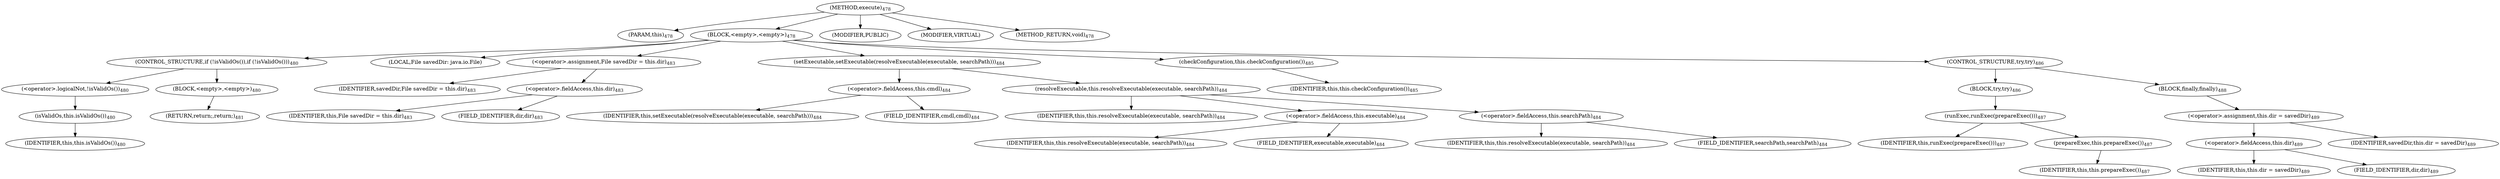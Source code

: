 digraph "execute" {  
"971" [label = <(METHOD,execute)<SUB>478</SUB>> ]
"49" [label = <(PARAM,this)<SUB>478</SUB>> ]
"972" [label = <(BLOCK,&lt;empty&gt;,&lt;empty&gt;)<SUB>478</SUB>> ]
"973" [label = <(CONTROL_STRUCTURE,if (!isValidOs()),if (!isValidOs()))<SUB>480</SUB>> ]
"974" [label = <(&lt;operator&gt;.logicalNot,!isValidOs())<SUB>480</SUB>> ]
"975" [label = <(isValidOs,this.isValidOs())<SUB>480</SUB>> ]
"48" [label = <(IDENTIFIER,this,this.isValidOs())<SUB>480</SUB>> ]
"976" [label = <(BLOCK,&lt;empty&gt;,&lt;empty&gt;)<SUB>480</SUB>> ]
"977" [label = <(RETURN,return;,return;)<SUB>481</SUB>> ]
"978" [label = <(LOCAL,File savedDir: java.io.File)> ]
"979" [label = <(&lt;operator&gt;.assignment,File savedDir = this.dir)<SUB>483</SUB>> ]
"980" [label = <(IDENTIFIER,savedDir,File savedDir = this.dir)<SUB>483</SUB>> ]
"981" [label = <(&lt;operator&gt;.fieldAccess,this.dir)<SUB>483</SUB>> ]
"982" [label = <(IDENTIFIER,this,File savedDir = this.dir)<SUB>483</SUB>> ]
"983" [label = <(FIELD_IDENTIFIER,dir,dir)<SUB>483</SUB>> ]
"984" [label = <(setExecutable,setExecutable(resolveExecutable(executable, searchPath)))<SUB>484</SUB>> ]
"985" [label = <(&lt;operator&gt;.fieldAccess,this.cmdl)<SUB>484</SUB>> ]
"986" [label = <(IDENTIFIER,this,setExecutable(resolveExecutable(executable, searchPath)))<SUB>484</SUB>> ]
"987" [label = <(FIELD_IDENTIFIER,cmdl,cmdl)<SUB>484</SUB>> ]
"988" [label = <(resolveExecutable,this.resolveExecutable(executable, searchPath))<SUB>484</SUB>> ]
"50" [label = <(IDENTIFIER,this,this.resolveExecutable(executable, searchPath))<SUB>484</SUB>> ]
"989" [label = <(&lt;operator&gt;.fieldAccess,this.executable)<SUB>484</SUB>> ]
"990" [label = <(IDENTIFIER,this,this.resolveExecutable(executable, searchPath))<SUB>484</SUB>> ]
"991" [label = <(FIELD_IDENTIFIER,executable,executable)<SUB>484</SUB>> ]
"992" [label = <(&lt;operator&gt;.fieldAccess,this.searchPath)<SUB>484</SUB>> ]
"993" [label = <(IDENTIFIER,this,this.resolveExecutable(executable, searchPath))<SUB>484</SUB>> ]
"994" [label = <(FIELD_IDENTIFIER,searchPath,searchPath)<SUB>484</SUB>> ]
"995" [label = <(checkConfiguration,this.checkConfiguration())<SUB>485</SUB>> ]
"51" [label = <(IDENTIFIER,this,this.checkConfiguration())<SUB>485</SUB>> ]
"996" [label = <(CONTROL_STRUCTURE,try,try)<SUB>486</SUB>> ]
"997" [label = <(BLOCK,try,try)<SUB>486</SUB>> ]
"998" [label = <(runExec,runExec(prepareExec()))<SUB>487</SUB>> ]
"53" [label = <(IDENTIFIER,this,runExec(prepareExec()))<SUB>487</SUB>> ]
"999" [label = <(prepareExec,this.prepareExec())<SUB>487</SUB>> ]
"52" [label = <(IDENTIFIER,this,this.prepareExec())<SUB>487</SUB>> ]
"1000" [label = <(BLOCK,finally,finally)<SUB>488</SUB>> ]
"1001" [label = <(&lt;operator&gt;.assignment,this.dir = savedDir)<SUB>489</SUB>> ]
"1002" [label = <(&lt;operator&gt;.fieldAccess,this.dir)<SUB>489</SUB>> ]
"1003" [label = <(IDENTIFIER,this,this.dir = savedDir)<SUB>489</SUB>> ]
"1004" [label = <(FIELD_IDENTIFIER,dir,dir)<SUB>489</SUB>> ]
"1005" [label = <(IDENTIFIER,savedDir,this.dir = savedDir)<SUB>489</SUB>> ]
"1006" [label = <(MODIFIER,PUBLIC)> ]
"1007" [label = <(MODIFIER,VIRTUAL)> ]
"1008" [label = <(METHOD_RETURN,void)<SUB>478</SUB>> ]
  "971" -> "49" 
  "971" -> "972" 
  "971" -> "1006" 
  "971" -> "1007" 
  "971" -> "1008" 
  "972" -> "973" 
  "972" -> "978" 
  "972" -> "979" 
  "972" -> "984" 
  "972" -> "995" 
  "972" -> "996" 
  "973" -> "974" 
  "973" -> "976" 
  "974" -> "975" 
  "975" -> "48" 
  "976" -> "977" 
  "979" -> "980" 
  "979" -> "981" 
  "981" -> "982" 
  "981" -> "983" 
  "984" -> "985" 
  "984" -> "988" 
  "985" -> "986" 
  "985" -> "987" 
  "988" -> "50" 
  "988" -> "989" 
  "988" -> "992" 
  "989" -> "990" 
  "989" -> "991" 
  "992" -> "993" 
  "992" -> "994" 
  "995" -> "51" 
  "996" -> "997" 
  "996" -> "1000" 
  "997" -> "998" 
  "998" -> "53" 
  "998" -> "999" 
  "999" -> "52" 
  "1000" -> "1001" 
  "1001" -> "1002" 
  "1001" -> "1005" 
  "1002" -> "1003" 
  "1002" -> "1004" 
}
